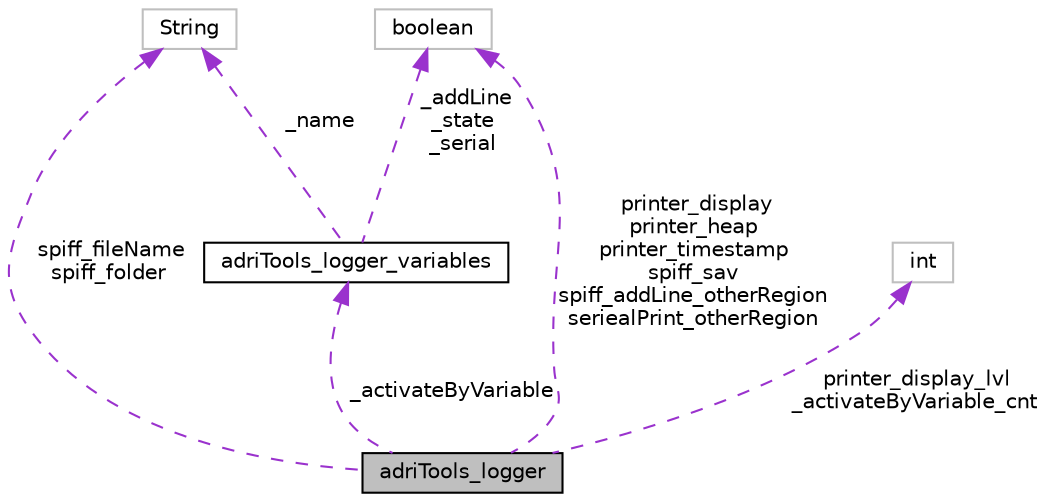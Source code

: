digraph "adriTools_logger"
{
 // LATEX_PDF_SIZE
  edge [fontname="Helvetica",fontsize="10",labelfontname="Helvetica",labelfontsize="10"];
  node [fontname="Helvetica",fontsize="10",shape=record];
  Node1 [label="adriTools_logger",height=0.2,width=0.4,color="black", fillcolor="grey75", style="filled", fontcolor="black",tooltip="fournit des fonctionnalités utiles pour déboguer les croquis via \"printf\" ou \"LITTLEFS\""];
  Node2 -> Node1 [dir="back",color="darkorchid3",fontsize="10",style="dashed",label=" spiff_fileName\nspiff_folder" ,fontname="Helvetica"];
  Node2 [label="String",height=0.2,width=0.4,color="grey75", fillcolor="white", style="filled",tooltip=" "];
  Node3 -> Node1 [dir="back",color="darkorchid3",fontsize="10",style="dashed",label=" _activateByVariable" ,fontname="Helvetica"];
  Node3 [label="adriTools_logger_variables",height=0.2,width=0.4,color="black", fillcolor="white", style="filled",URL="$classadri_tools__logger__variables.html",tooltip="crée une region atribbuer a un ou plusieur \"printf\" ou \"LITTLEFS\""];
  Node2 -> Node3 [dir="back",color="darkorchid3",fontsize="10",style="dashed",label=" _name" ,fontname="Helvetica"];
  Node4 -> Node3 [dir="back",color="darkorchid3",fontsize="10",style="dashed",label=" _addLine\n_state\n_serial" ,fontname="Helvetica"];
  Node4 [label="boolean",height=0.2,width=0.4,color="grey75", fillcolor="white", style="filled",tooltip=" "];
  Node5 -> Node1 [dir="back",color="darkorchid3",fontsize="10",style="dashed",label=" printer_display_lvl\n_activateByVariable_cnt" ,fontname="Helvetica"];
  Node5 [label="int",height=0.2,width=0.4,color="grey75", fillcolor="white", style="filled",tooltip=" "];
  Node4 -> Node1 [dir="back",color="darkorchid3",fontsize="10",style="dashed",label=" printer_display\nprinter_heap\nprinter_timestamp\nspiff_sav\nspiff_addLine_otherRegion\nseriealPrint_otherRegion" ,fontname="Helvetica"];
}
